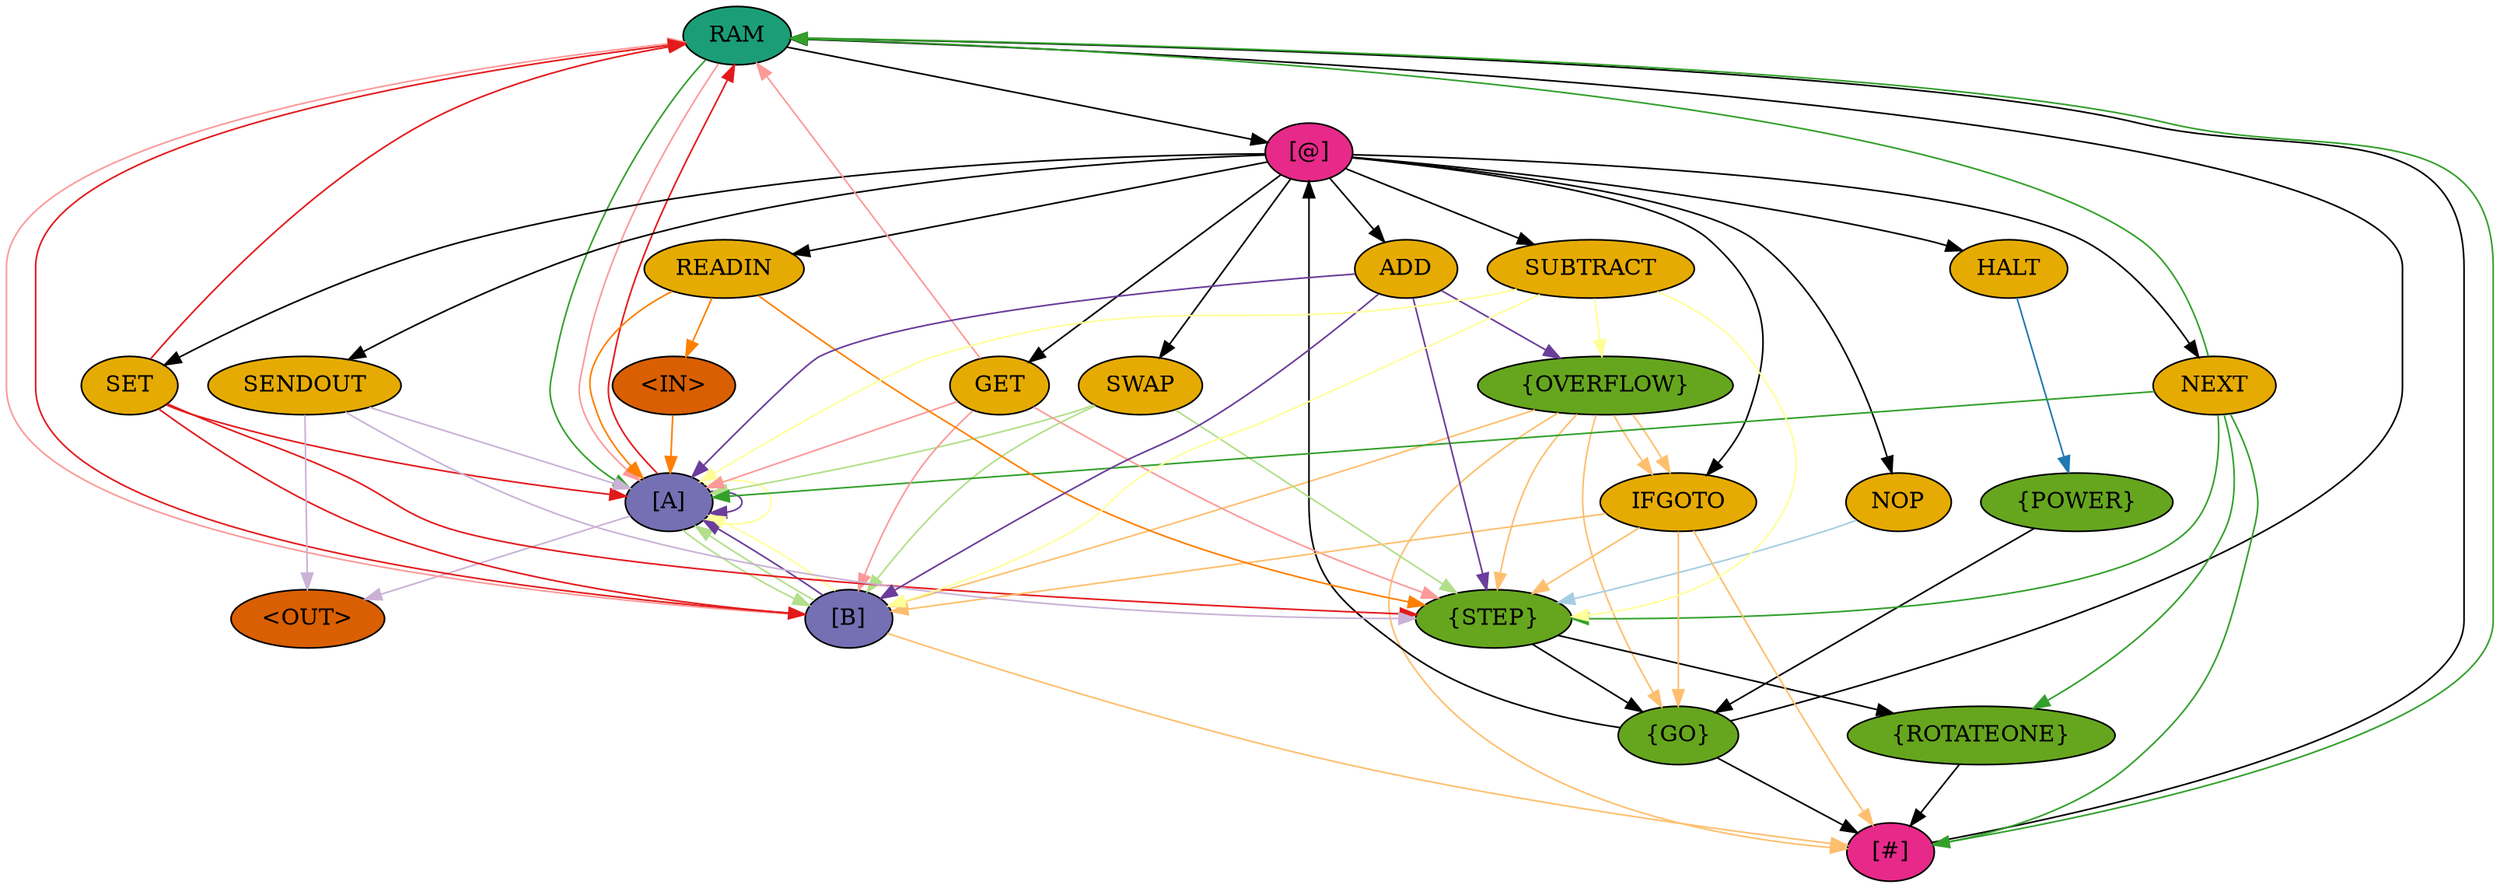digraph ocm5Logic {
    edge [ decorate = true ]
    node [
        style = filled
        colorscheme=dark28
    ]
    RAM [ fillcolor = 1 ]
    subgraph IOPorts {
        node [ fillcolor = 2 ]
        IN [ label = "<IN>" ]
        OUT [ label = "<OUT>" ]
    }
    subgraph Registers {
        node [ fillcolor = 3 ]
        A [ label = "[A]" ]
        B [ label = "[B]" ]
    }
    subgraph Banks {
        node [ fillcolor = 4 ]
        OPERATOR [ label = "[@]" ]
        LOCATION [ label = "[#]" ]
    }
    subgraph Signals {
        node [ fillcolor = 5 ]
        POWER [ label = "{POWER}" ]

        OVERFLOW [ label = "{OVERFLOW}" ]

        GO [ label = "{GO}" ]
        POWER -> GO
        GO -> {
            LOCATION ->
            RAM ->
            OPERATOR
        }

        ROTATEONE [ label = "{ROTATEONE}" ]
        ROTATEONE -> LOCATION

        STEP [ label = "{STEP}" ]
        STEP -> ROTATEONE
        STEP -> GO
    }
    subgraph Instructions {
        node [ fillcolor = 6 ]
        OPERATOR -> {
            NOP
            HALT
            SWAP
            NEXT
            GET
            SET
            IFGOTO
            READIN
            SENDOUT
            ADD
            SUBTRACT
        }

        edge [colorscheme=paired12]
        edge [ color = 1 ]
        NOP -> STEP
        
        edge [ color = 2 ]
        HALT -> POWER
        
        edge [ color = 3 ]
        SWAP -> {
            A -> B
            B -> A
        }
        SWAP -> STEP
        
        edge [ color = 4 ]
        NEXT -> ROTATEONE
        NEXT -> {
            LOCATION -> RAM -> A
        }
        NEXT -> STEP
        
        edge [ color = 5 ]
        GET -> {
            B -> RAM -> A
        }
        GET -> STEP
        
        edge [ color = 6 ]
        SET -> {
            { B; A } -> RAM
        }
        SET -> STEP
        
        edge [ color = 7 ]
        OVERFLOW -> {
            IFGOTO -> { B -> LOCATION }
            IFGOTO -> GO
        }
        OVERFLOW -> {
            IFGOTO -> STEP
        }
        
        edge [ color = 8 ]
        READIN -> {
            IN -> A 
        }
        READIN -> STEP

        edge [ color = 9 ]
        SENDOUT -> {
            A -> OUT
        }
        SENDOUT -> STEP

        edge [ color = 10 ]
        ADD -> {
            { A; B } -> A
        }
        ADD -> OVERFLOW
        ADD -> STEP

        edge [ color = 11 ]
        SUBTRACT -> {
            { A; B } -> A
        }
        SUBTRACT -> OVERFLOW
        SUBTRACT -> STEP
    }
}
